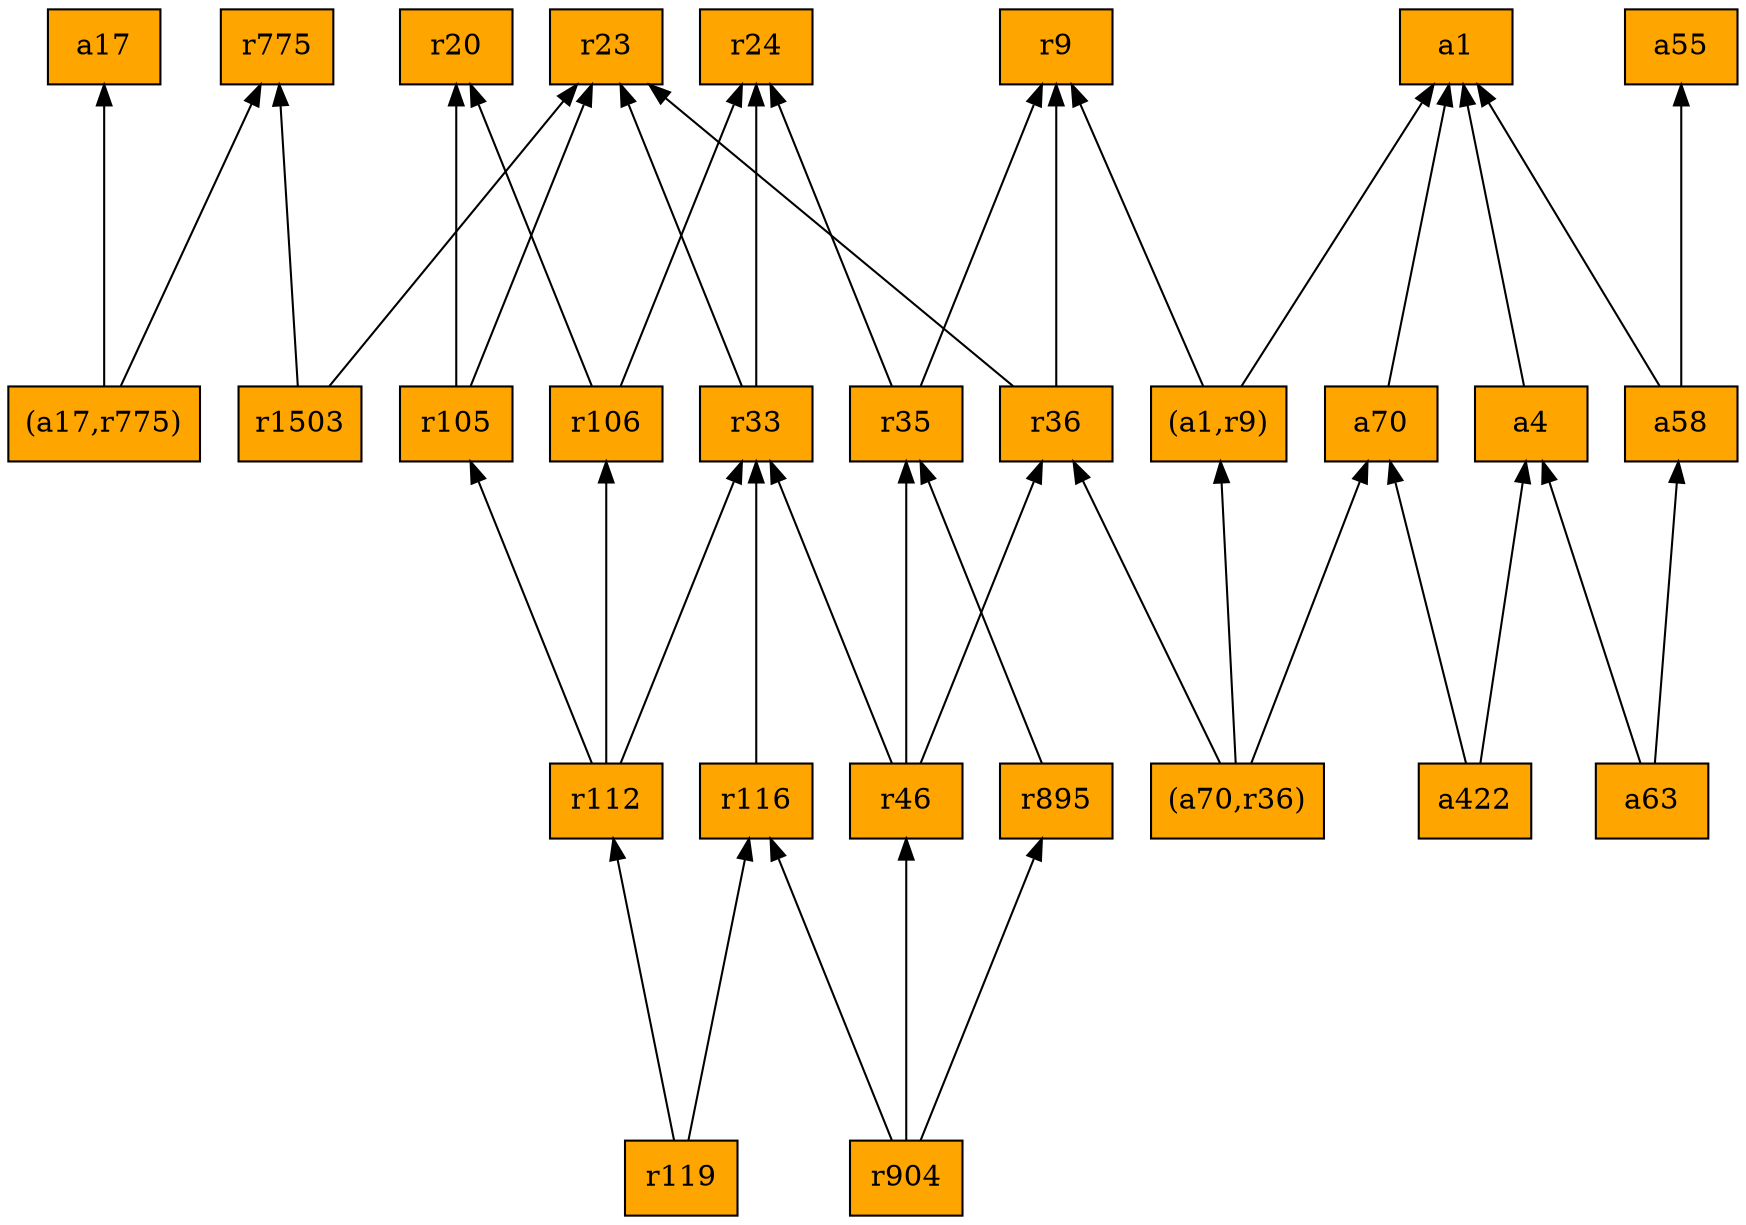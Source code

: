 digraph G {
rankdir=BT;ranksep="2.0";
"(a1,r9)" [shape=record,fillcolor=orange,style=filled,label="{(a1,r9)}"];
"r106" [shape=record,fillcolor=orange,style=filled,label="{r106}"];
"a58" [shape=record,fillcolor=orange,style=filled,label="{a58}"];
"a63" [shape=record,fillcolor=orange,style=filled,label="{a63}"];
"r105" [shape=record,fillcolor=orange,style=filled,label="{r105}"];
"a17" [shape=record,fillcolor=orange,style=filled,label="{a17}"];
"r119" [shape=record,fillcolor=orange,style=filled,label="{r119}"];
"(a17,r775)" [shape=record,fillcolor=orange,style=filled,label="{(a17,r775)}"];
"r9" [shape=record,fillcolor=orange,style=filled,label="{r9}"];
"r895" [shape=record,fillcolor=orange,style=filled,label="{r895}"];
"r116" [shape=record,fillcolor=orange,style=filled,label="{r116}"];
"(a70,r36)" [shape=record,fillcolor=orange,style=filled,label="{(a70,r36)}"];
"a1" [shape=record,fillcolor=orange,style=filled,label="{a1}"];
"r1503" [shape=record,fillcolor=orange,style=filled,label="{r1503}"];
"r775" [shape=record,fillcolor=orange,style=filled,label="{r775}"];
"r35" [shape=record,fillcolor=orange,style=filled,label="{r35}"];
"r24" [shape=record,fillcolor=orange,style=filled,label="{r24}"];
"a70" [shape=record,fillcolor=orange,style=filled,label="{a70}"];
"a4" [shape=record,fillcolor=orange,style=filled,label="{a4}"];
"a55" [shape=record,fillcolor=orange,style=filled,label="{a55}"];
"r33" [shape=record,fillcolor=orange,style=filled,label="{r33}"];
"r36" [shape=record,fillcolor=orange,style=filled,label="{r36}"];
"r23" [shape=record,fillcolor=orange,style=filled,label="{r23}"];
"r20" [shape=record,fillcolor=orange,style=filled,label="{r20}"];
"r904" [shape=record,fillcolor=orange,style=filled,label="{r904}"];
"r46" [shape=record,fillcolor=orange,style=filled,label="{r46}"];
"a422" [shape=record,fillcolor=orange,style=filled,label="{a422}"];
"r112" [shape=record,fillcolor=orange,style=filled,label="{r112}"];
"(a1,r9)" -> "r9"
"(a1,r9)" -> "a1"
"r106" -> "r20"
"r106" -> "r24"
"a58" -> "a1"
"a58" -> "a55"
"a63" -> "a58"
"a63" -> "a4"
"r105" -> "r20"
"r105" -> "r23"
"r119" -> "r116"
"r119" -> "r112"
"(a17,r775)" -> "r775"
"(a17,r775)" -> "a17"
"r895" -> "r35"
"r116" -> "r33"
"(a70,r36)" -> "(a1,r9)"
"(a70,r36)" -> "a70"
"(a70,r36)" -> "r36"
"r1503" -> "r775"
"r1503" -> "r23"
"r35" -> "r9"
"r35" -> "r24"
"a70" -> "a1"
"a4" -> "a1"
"r33" -> "r24"
"r33" -> "r23"
"r36" -> "r9"
"r36" -> "r23"
"r904" -> "r116"
"r904" -> "r46"
"r904" -> "r895"
"r46" -> "r35"
"r46" -> "r33"
"r46" -> "r36"
"a422" -> "a4"
"a422" -> "a70"
"r112" -> "r106"
"r112" -> "r105"
"r112" -> "r33"
}